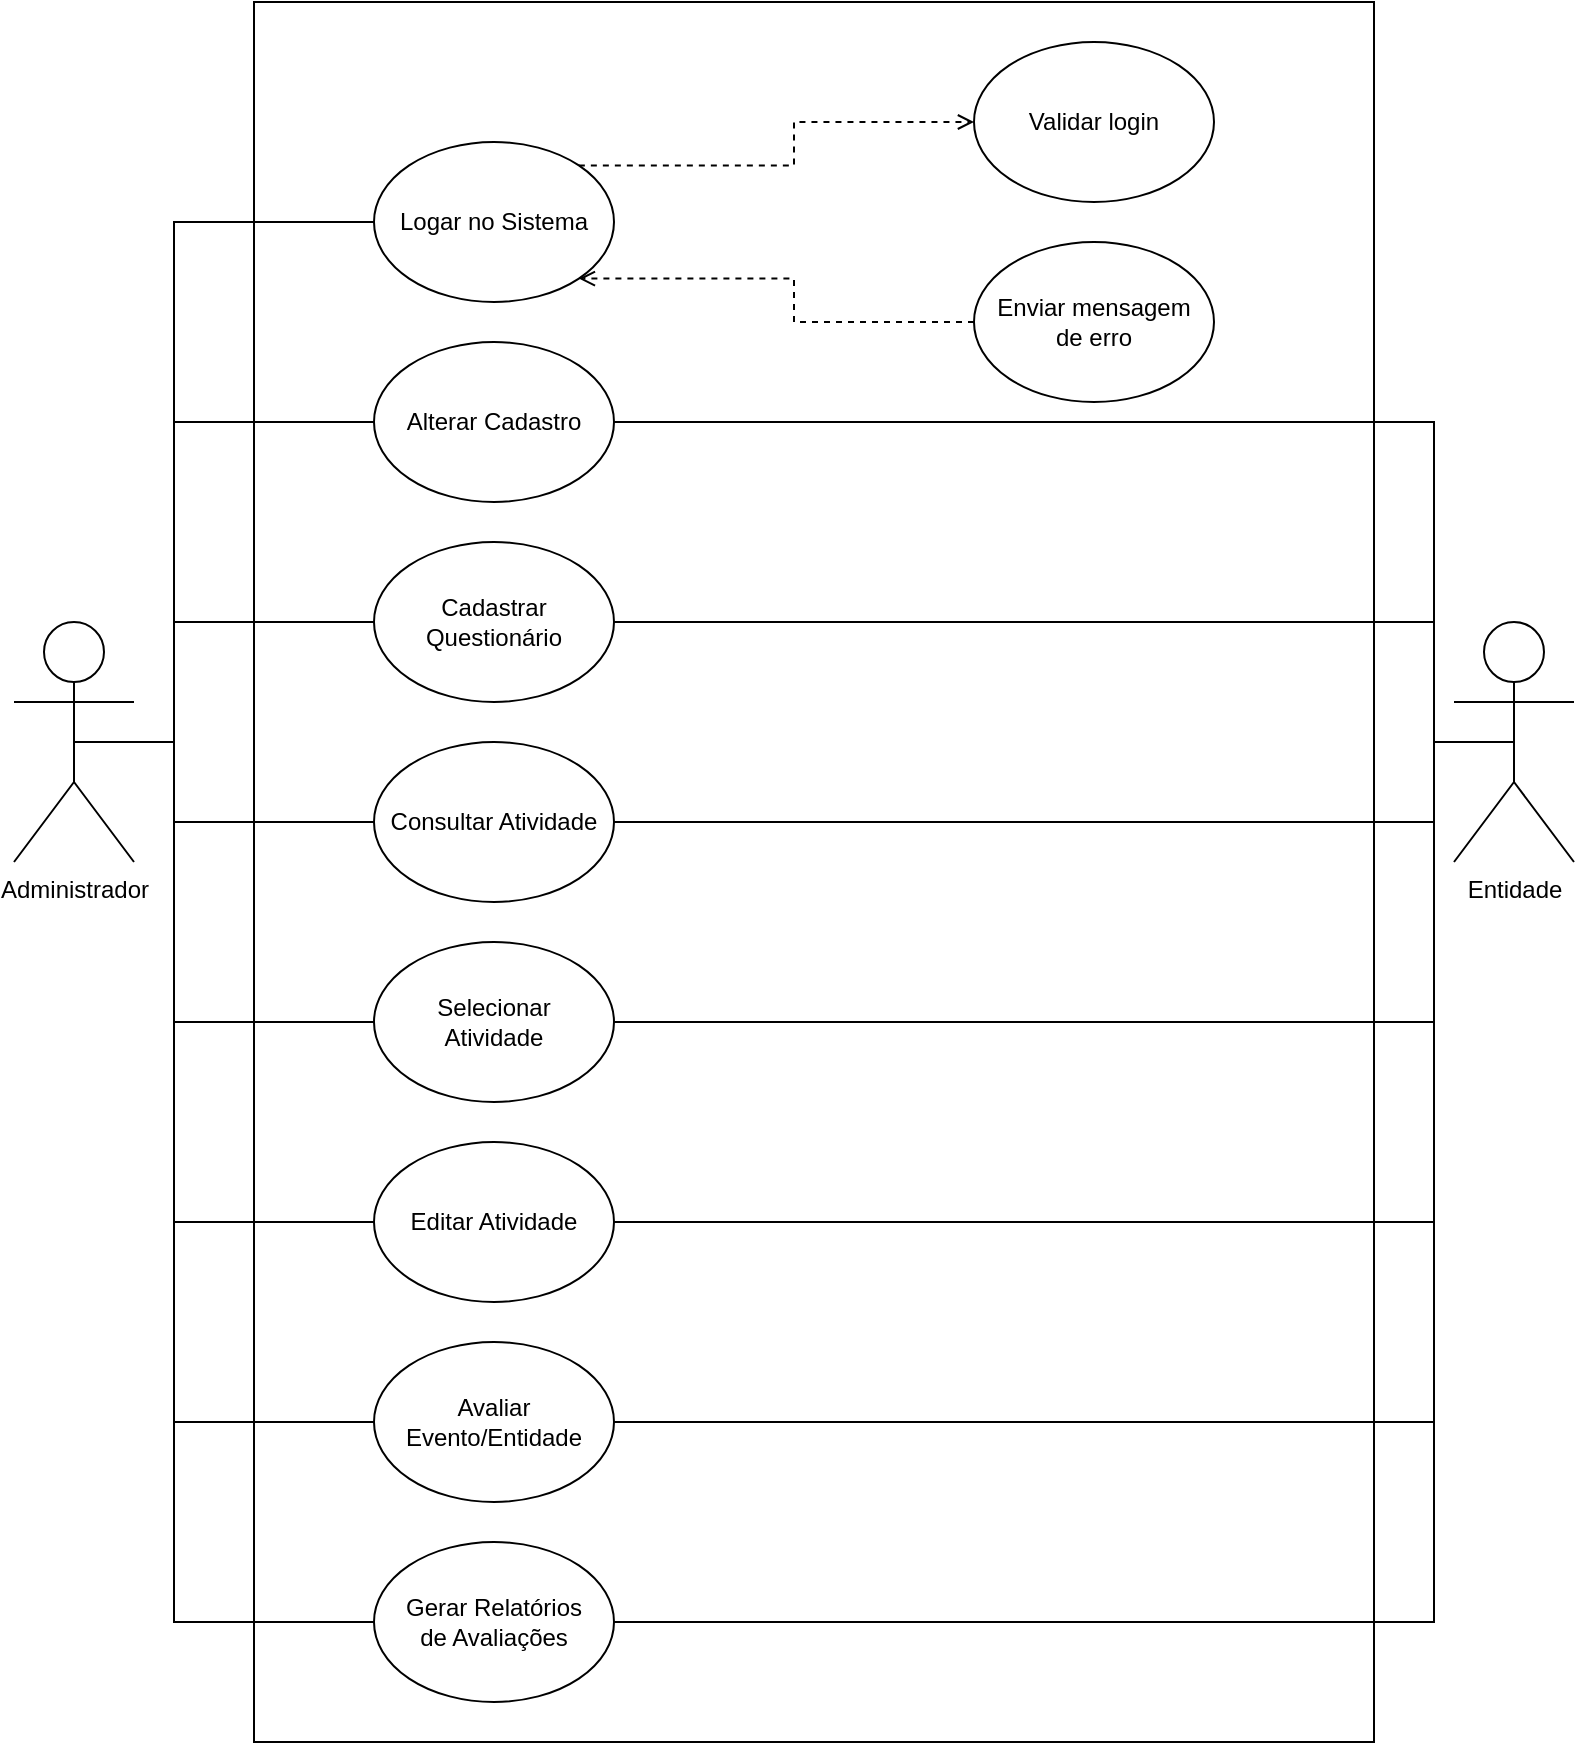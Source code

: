 <mxfile version="22.1.5" type="device">
  <diagram name="Página-1" id="tPPJbCeXgJZ2ICkLLyi5">
    <mxGraphModel dx="2607" dy="1396" grid="1" gridSize="10" guides="1" tooltips="1" connect="1" arrows="1" fold="1" page="1" pageScale="1" pageWidth="827" pageHeight="1169" math="0" shadow="0">
      <root>
        <mxCell id="0" />
        <mxCell id="1" parent="0" />
        <mxCell id="_-m-CiRys5ogKV522doP-2" value="" style="rounded=0;whiteSpace=wrap;html=1;strokeWidth=1;" parent="1" vertex="1">
          <mxGeometry x="140" y="80" width="560" height="870" as="geometry" />
        </mxCell>
        <mxCell id="_-m-CiRys5ogKV522doP-5" value="Administrador" style="shape=umlActor;verticalLabelPosition=bottom;verticalAlign=top;html=1;outlineConnect=0;strokeWidth=1;" parent="1" vertex="1">
          <mxGeometry x="20" y="390" width="60" height="120" as="geometry" />
        </mxCell>
        <mxCell id="_-m-CiRys5ogKV522doP-6" value="Entidade" style="shape=umlActor;verticalLabelPosition=bottom;verticalAlign=top;html=1;outlineConnect=0;strokeWidth=1;" parent="1" vertex="1">
          <mxGeometry x="740" y="390" width="60" height="120" as="geometry" />
        </mxCell>
        <mxCell id="_-m-CiRys5ogKV522doP-12" value="Alterar Cadastro" style="ellipse;whiteSpace=wrap;html=1;strokeWidth=1;" parent="1" vertex="1">
          <mxGeometry x="200" y="250" width="120" height="80" as="geometry" />
        </mxCell>
        <mxCell id="_-m-CiRys5ogKV522doP-13" value="Consultar Atividade" style="ellipse;whiteSpace=wrap;html=1;strokeWidth=1;" parent="1" vertex="1">
          <mxGeometry x="200" y="450" width="120" height="80" as="geometry" />
        </mxCell>
        <mxCell id="_-m-CiRys5ogKV522doP-41" style="edgeStyle=orthogonalEdgeStyle;rounded=0;orthogonalLoop=1;jettySize=auto;html=1;exitX=1;exitY=0.5;exitDx=0;exitDy=0;endArrow=none;endFill=0;strokeWidth=1;" parent="1" source="_-m-CiRys5ogKV522doP-14" edge="1">
          <mxGeometry relative="1" as="geometry">
            <mxPoint x="770.0" y="450" as="targetPoint" />
            <Array as="points">
              <mxPoint x="730" y="590" />
              <mxPoint x="730" y="450" />
            </Array>
          </mxGeometry>
        </mxCell>
        <mxCell id="_-m-CiRys5ogKV522doP-14" value="Selecionar&lt;br&gt;Atividade" style="ellipse;whiteSpace=wrap;html=1;strokeWidth=1;" parent="1" vertex="1">
          <mxGeometry x="200" y="550" width="120" height="80" as="geometry" />
        </mxCell>
        <mxCell id="_-m-CiRys5ogKV522doP-38" style="edgeStyle=orthogonalEdgeStyle;rounded=0;orthogonalLoop=1;jettySize=auto;html=1;exitX=0;exitY=0.5;exitDx=0;exitDy=0;strokeWidth=1;endArrow=none;endFill=0;" parent="1" source="_-m-CiRys5ogKV522doP-15" edge="1">
          <mxGeometry relative="1" as="geometry">
            <mxPoint x="50" y="450" as="targetPoint" />
            <Array as="points">
              <mxPoint x="100" y="790" />
              <mxPoint x="100" y="450" />
            </Array>
          </mxGeometry>
        </mxCell>
        <mxCell id="_-m-CiRys5ogKV522doP-15" value="Avaliar&lt;br&gt;Evento/Entidade" style="ellipse;whiteSpace=wrap;html=1;strokeWidth=1;" parent="1" vertex="1">
          <mxGeometry x="200" y="750" width="120" height="80" as="geometry" />
        </mxCell>
        <mxCell id="_-m-CiRys5ogKV522doP-31" style="edgeStyle=orthogonalEdgeStyle;rounded=0;orthogonalLoop=1;jettySize=auto;html=1;exitX=1;exitY=0;exitDx=0;exitDy=0;entryX=0;entryY=0.5;entryDx=0;entryDy=0;endArrow=open;endFill=0;strokeWidth=1;dashed=1;" parent="1" source="_-m-CiRys5ogKV522doP-24" target="_-m-CiRys5ogKV522doP-25" edge="1">
          <mxGeometry relative="1" as="geometry" />
        </mxCell>
        <mxCell id="_-m-CiRys5ogKV522doP-24" value="Logar no Sistema" style="ellipse;whiteSpace=wrap;html=1;strokeWidth=1;" parent="1" vertex="1">
          <mxGeometry x="200" y="150" width="120" height="80" as="geometry" />
        </mxCell>
        <mxCell id="_-m-CiRys5ogKV522doP-25" value="Validar login" style="ellipse;whiteSpace=wrap;html=1;strokeWidth=1;" parent="1" vertex="1">
          <mxGeometry x="500" y="100" width="120" height="80" as="geometry" />
        </mxCell>
        <mxCell id="_-m-CiRys5ogKV522doP-32" style="edgeStyle=orthogonalEdgeStyle;rounded=0;orthogonalLoop=1;jettySize=auto;html=1;exitX=0;exitY=0.5;exitDx=0;exitDy=0;entryX=1;entryY=1;entryDx=0;entryDy=0;endArrow=open;endFill=0;strokeWidth=1;dashed=1;" parent="1" source="_-m-CiRys5ogKV522doP-26" target="_-m-CiRys5ogKV522doP-24" edge="1">
          <mxGeometry relative="1" as="geometry" />
        </mxCell>
        <mxCell id="_-m-CiRys5ogKV522doP-26" value="Enviar mensagem&lt;br&gt;de erro" style="ellipse;whiteSpace=wrap;html=1;strokeWidth=1;" parent="1" vertex="1">
          <mxGeometry x="500" y="200" width="120" height="80" as="geometry" />
        </mxCell>
        <mxCell id="_-m-CiRys5ogKV522doP-34" style="edgeStyle=orthogonalEdgeStyle;rounded=0;orthogonalLoop=1;jettySize=auto;html=1;exitX=0;exitY=0.5;exitDx=0;exitDy=0;entryX=0.5;entryY=0.5;entryDx=0;entryDy=0;entryPerimeter=0;endArrow=none;endFill=0;strokeWidth=1;" parent="1" source="_-m-CiRys5ogKV522doP-24" target="_-m-CiRys5ogKV522doP-5" edge="1">
          <mxGeometry relative="1" as="geometry">
            <Array as="points">
              <mxPoint x="100" y="190" />
              <mxPoint x="100" y="450" />
            </Array>
          </mxGeometry>
        </mxCell>
        <mxCell id="_-m-CiRys5ogKV522doP-35" style="edgeStyle=orthogonalEdgeStyle;rounded=0;orthogonalLoop=1;jettySize=auto;html=1;exitX=0;exitY=0.5;exitDx=0;exitDy=0;entryX=0.5;entryY=0.5;entryDx=0;entryDy=0;entryPerimeter=0;endArrow=none;endFill=0;strokeWidth=1;" parent="1" source="_-m-CiRys5ogKV522doP-12" target="_-m-CiRys5ogKV522doP-5" edge="1">
          <mxGeometry relative="1" as="geometry">
            <Array as="points">
              <mxPoint x="100" y="290" />
              <mxPoint x="100" y="450" />
            </Array>
          </mxGeometry>
        </mxCell>
        <mxCell id="_-m-CiRys5ogKV522doP-36" style="edgeStyle=orthogonalEdgeStyle;rounded=0;orthogonalLoop=1;jettySize=auto;html=1;exitX=0;exitY=0.5;exitDx=0;exitDy=0;entryX=0.5;entryY=0.5;entryDx=0;entryDy=0;entryPerimeter=0;strokeWidth=1;endArrow=none;endFill=0;" parent="1" source="_-m-CiRys5ogKV522doP-13" target="_-m-CiRys5ogKV522doP-5" edge="1">
          <mxGeometry relative="1" as="geometry">
            <Array as="points">
              <mxPoint x="100" y="490" />
              <mxPoint x="100" y="450" />
            </Array>
          </mxGeometry>
        </mxCell>
        <mxCell id="_-m-CiRys5ogKV522doP-37" style="edgeStyle=orthogonalEdgeStyle;rounded=0;orthogonalLoop=1;jettySize=auto;html=1;exitX=0;exitY=0.5;exitDx=0;exitDy=0;entryX=0.5;entryY=0.5;entryDx=0;entryDy=0;entryPerimeter=0;strokeWidth=1;endArrow=none;endFill=0;" parent="1" source="_-m-CiRys5ogKV522doP-14" target="_-m-CiRys5ogKV522doP-5" edge="1">
          <mxGeometry relative="1" as="geometry">
            <Array as="points">
              <mxPoint x="100" y="590" />
              <mxPoint x="100" y="450" />
            </Array>
          </mxGeometry>
        </mxCell>
        <mxCell id="_-m-CiRys5ogKV522doP-39" style="edgeStyle=orthogonalEdgeStyle;rounded=0;orthogonalLoop=1;jettySize=auto;html=1;exitX=1;exitY=0.5;exitDx=0;exitDy=0;entryX=0.5;entryY=0.5;entryDx=0;entryDy=0;entryPerimeter=0;endArrow=none;endFill=0;strokeWidth=1;" parent="1" source="_-m-CiRys5ogKV522doP-12" target="_-m-CiRys5ogKV522doP-6" edge="1">
          <mxGeometry relative="1" as="geometry">
            <Array as="points">
              <mxPoint x="730" y="290" />
              <mxPoint x="730" y="450" />
            </Array>
          </mxGeometry>
        </mxCell>
        <mxCell id="_-m-CiRys5ogKV522doP-40" style="edgeStyle=orthogonalEdgeStyle;rounded=0;orthogonalLoop=1;jettySize=auto;html=1;exitX=1;exitY=0.5;exitDx=0;exitDy=0;entryX=0.5;entryY=0.5;entryDx=0;entryDy=0;entryPerimeter=0;endArrow=none;endFill=0;strokeWidth=1;" parent="1" source="_-m-CiRys5ogKV522doP-13" target="_-m-CiRys5ogKV522doP-6" edge="1">
          <mxGeometry relative="1" as="geometry">
            <Array as="points">
              <mxPoint x="730" y="490" />
              <mxPoint x="730" y="450" />
            </Array>
          </mxGeometry>
        </mxCell>
        <mxCell id="_-m-CiRys5ogKV522doP-42" style="edgeStyle=orthogonalEdgeStyle;rounded=0;orthogonalLoop=1;jettySize=auto;html=1;exitX=1;exitY=0.5;exitDx=0;exitDy=0;entryX=0.5;entryY=0.5;entryDx=0;entryDy=0;entryPerimeter=0;endArrow=none;endFill=0;strokeWidth=1;" parent="1" source="_-m-CiRys5ogKV522doP-15" target="_-m-CiRys5ogKV522doP-6" edge="1">
          <mxGeometry relative="1" as="geometry">
            <Array as="points">
              <mxPoint x="730" y="790" />
              <mxPoint x="730" y="450" />
            </Array>
          </mxGeometry>
        </mxCell>
        <mxCell id="_-m-CiRys5ogKV522doP-46" style="edgeStyle=orthogonalEdgeStyle;rounded=0;orthogonalLoop=1;jettySize=auto;html=1;exitX=0;exitY=0.5;exitDx=0;exitDy=0;strokeWidth=1;endArrow=none;endFill=0;" parent="1" source="_-m-CiRys5ogKV522doP-44" edge="1">
          <mxGeometry relative="1" as="geometry">
            <mxPoint x="50" y="450" as="targetPoint" />
            <Array as="points">
              <mxPoint x="100" y="390" />
              <mxPoint x="100" y="450" />
            </Array>
          </mxGeometry>
        </mxCell>
        <mxCell id="_-m-CiRys5ogKV522doP-53" style="edgeStyle=orthogonalEdgeStyle;rounded=0;orthogonalLoop=1;jettySize=auto;html=1;exitX=1;exitY=0.5;exitDx=0;exitDy=0;strokeWidth=1;endArrow=none;endFill=0;" parent="1" source="_-m-CiRys5ogKV522doP-44" edge="1">
          <mxGeometry relative="1" as="geometry">
            <mxPoint x="770" y="450" as="targetPoint" />
            <Array as="points">
              <mxPoint x="730" y="390" />
              <mxPoint x="730" y="450" />
            </Array>
          </mxGeometry>
        </mxCell>
        <mxCell id="_-m-CiRys5ogKV522doP-44" value="Cadastrar&lt;br&gt;Questionário" style="ellipse;whiteSpace=wrap;html=1;strokeWidth=1;" parent="1" vertex="1">
          <mxGeometry x="200" y="350" width="120" height="80" as="geometry" />
        </mxCell>
        <mxCell id="_-m-CiRys5ogKV522doP-52" style="edgeStyle=orthogonalEdgeStyle;rounded=0;orthogonalLoop=1;jettySize=auto;html=1;exitX=1;exitY=0.5;exitDx=0;exitDy=0;strokeWidth=1;endArrow=none;endFill=0;" parent="1" source="_-m-CiRys5ogKV522doP-47" edge="1">
          <mxGeometry relative="1" as="geometry">
            <mxPoint x="770" y="450" as="targetPoint" />
            <Array as="points">
              <mxPoint x="730" y="690" />
              <mxPoint x="730" y="450" />
            </Array>
          </mxGeometry>
        </mxCell>
        <mxCell id="_-m-CiRys5ogKV522doP-47" value="Editar Atividade" style="ellipse;whiteSpace=wrap;html=1;strokeWidth=1;" parent="1" vertex="1">
          <mxGeometry x="200" y="650" width="120" height="80" as="geometry" />
        </mxCell>
        <mxCell id="_-m-CiRys5ogKV522doP-48" style="edgeStyle=orthogonalEdgeStyle;rounded=0;orthogonalLoop=1;jettySize=auto;html=1;exitX=0;exitY=0.5;exitDx=0;exitDy=0;entryX=0.5;entryY=0.5;entryDx=0;entryDy=0;entryPerimeter=0;strokeWidth=1;endArrow=none;endFill=0;" parent="1" source="_-m-CiRys5ogKV522doP-47" target="_-m-CiRys5ogKV522doP-5" edge="1">
          <mxGeometry relative="1" as="geometry">
            <Array as="points">
              <mxPoint x="100" y="690" />
              <mxPoint x="100" y="450" />
            </Array>
          </mxGeometry>
        </mxCell>
        <mxCell id="_-m-CiRys5ogKV522doP-49" value="Gerar Relatórios&lt;br&gt;de Avaliações" style="ellipse;whiteSpace=wrap;html=1;strokeWidth=1;" parent="1" vertex="1">
          <mxGeometry x="200" y="850" width="120" height="80" as="geometry" />
        </mxCell>
        <mxCell id="_-m-CiRys5ogKV522doP-50" style="edgeStyle=orthogonalEdgeStyle;rounded=0;orthogonalLoop=1;jettySize=auto;html=1;exitX=0;exitY=0.5;exitDx=0;exitDy=0;entryX=0.5;entryY=0.5;entryDx=0;entryDy=0;entryPerimeter=0;strokeWidth=1;endArrow=none;endFill=0;" parent="1" source="_-m-CiRys5ogKV522doP-49" target="_-m-CiRys5ogKV522doP-5" edge="1">
          <mxGeometry relative="1" as="geometry">
            <Array as="points">
              <mxPoint x="100" y="890" />
              <mxPoint x="100" y="450" />
            </Array>
          </mxGeometry>
        </mxCell>
        <mxCell id="_-m-CiRys5ogKV522doP-51" style="edgeStyle=orthogonalEdgeStyle;rounded=0;orthogonalLoop=1;jettySize=auto;html=1;exitX=1;exitY=0.5;exitDx=0;exitDy=0;entryX=0.5;entryY=0.5;entryDx=0;entryDy=0;entryPerimeter=0;strokeWidth=1;endArrow=none;endFill=0;" parent="1" source="_-m-CiRys5ogKV522doP-49" target="_-m-CiRys5ogKV522doP-6" edge="1">
          <mxGeometry relative="1" as="geometry">
            <Array as="points">
              <mxPoint x="730" y="890" />
              <mxPoint x="730" y="450" />
            </Array>
          </mxGeometry>
        </mxCell>
      </root>
    </mxGraphModel>
  </diagram>
</mxfile>
